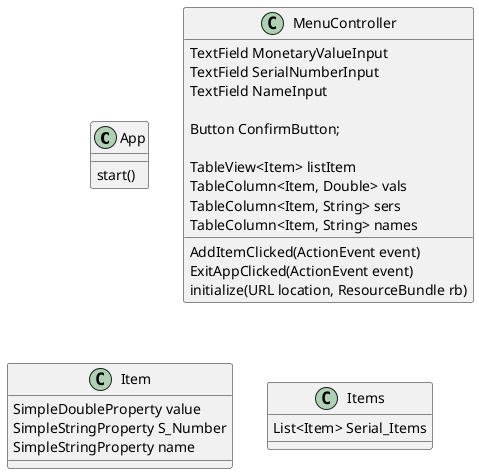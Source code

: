 @startuml
'https://plantuml.com/sequence-diagram

class App{
    start()
}

class MenuController{
TextField MonetaryValueInput
TextField SerialNumberInput
TextField NameInput

Button ConfirmButton;

TableView<Item> listItem
TableColumn<Item, Double> vals
TableColumn<Item, String> sers
TableColumn<Item, String> names

AddItemClicked(ActionEvent event)
ExitAppClicked(ActionEvent event)
initialize(URL location, ResourceBundle rb)
}

class Item{
SimpleDoubleProperty value
SimpleStringProperty S_Number
SimpleStringProperty name
}

class Items{
List<Item> Serial_Items
}


@enduml
